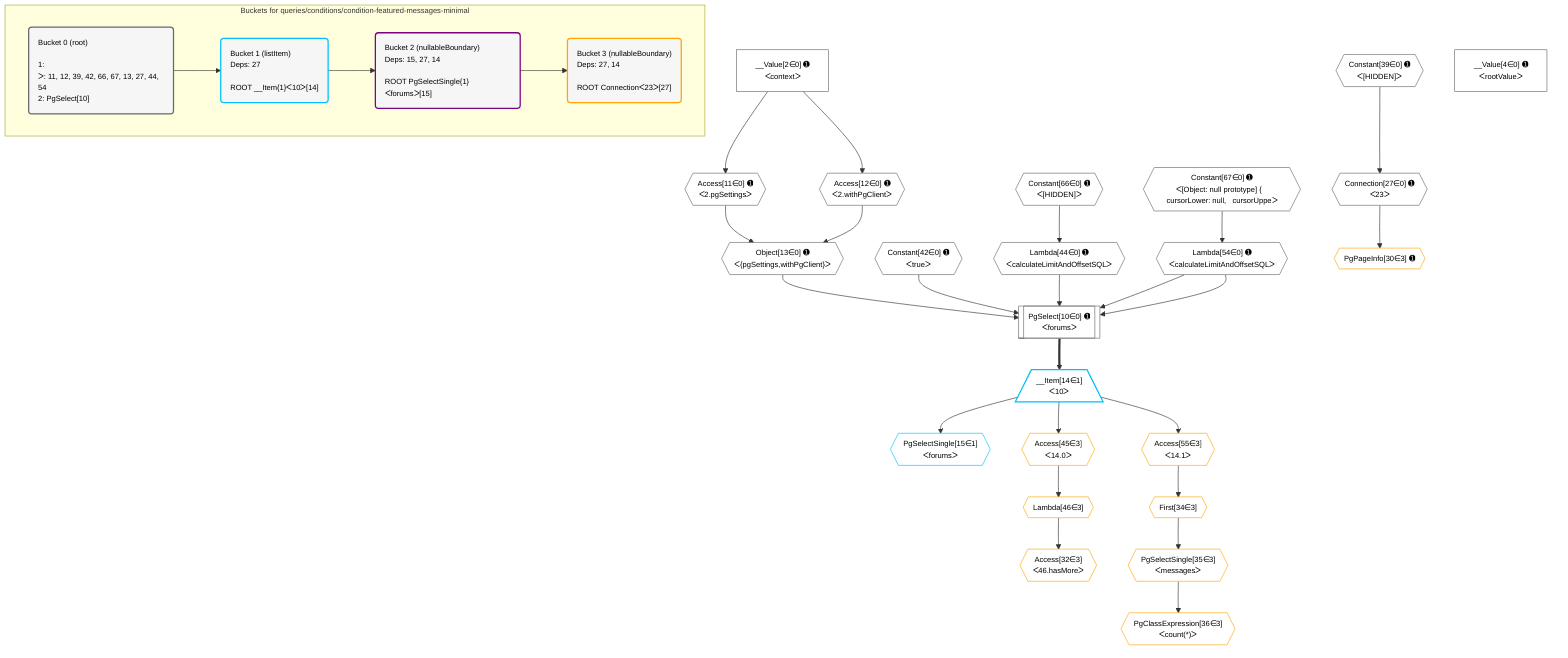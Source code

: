 %%{init: {'themeVariables': { 'fontSize': '12px'}}}%%
graph TD
    classDef path fill:#eee,stroke:#000,color:#000
    classDef plan fill:#fff,stroke-width:1px,color:#000
    classDef itemplan fill:#fff,stroke-width:2px,color:#000
    classDef unbatchedplan fill:#dff,stroke-width:1px,color:#000
    classDef sideeffectplan fill:#fcc,stroke-width:2px,color:#000
    classDef bucket fill:#f6f6f6,color:#000,stroke-width:2px,text-align:left


    %% plan dependencies
    PgSelect10[["PgSelect[10∈0] ➊<br />ᐸforumsᐳ"]]:::plan
    Object13{{"Object[13∈0] ➊<br />ᐸ{pgSettings,withPgClient}ᐳ"}}:::plan
    Constant42{{"Constant[42∈0] ➊<br />ᐸtrueᐳ"}}:::plan
    Lambda44{{"Lambda[44∈0] ➊<br />ᐸcalculateLimitAndOffsetSQLᐳ"}}:::plan
    Lambda54{{"Lambda[54∈0] ➊<br />ᐸcalculateLimitAndOffsetSQLᐳ"}}:::plan
    Object13 & Constant42 & Lambda44 & Lambda54 & Lambda54 --> PgSelect10
    Access11{{"Access[11∈0] ➊<br />ᐸ2.pgSettingsᐳ"}}:::plan
    Access12{{"Access[12∈0] ➊<br />ᐸ2.withPgClientᐳ"}}:::plan
    Access11 & Access12 --> Object13
    __Value2["__Value[2∈0] ➊<br />ᐸcontextᐳ"]:::plan
    __Value2 --> Access11
    __Value2 --> Access12
    Connection27{{"Connection[27∈0] ➊<br />ᐸ23ᐳ"}}:::plan
    Constant39{{"Constant[39∈0] ➊<br />ᐸ[HIDDEN]ᐳ"}}:::plan
    Constant39 --> Connection27
    Constant66{{"Constant[66∈0] ➊<br />ᐸ[HIDDEN]ᐳ"}}:::plan
    Constant66 --> Lambda44
    Constant67{{"Constant[67∈0] ➊<br />ᐸ[Object: null prototype] {   cursorLower: null,   cursorUppeᐳ"}}:::plan
    Constant67 --> Lambda54
    __Value4["__Value[4∈0] ➊<br />ᐸrootValueᐳ"]:::plan
    __Item14[/"__Item[14∈1]<br />ᐸ10ᐳ"\]:::itemplan
    PgSelect10 ==> __Item14
    PgSelectSingle15{{"PgSelectSingle[15∈1]<br />ᐸforumsᐳ"}}:::plan
    __Item14 --> PgSelectSingle15
    PgPageInfo30{{"PgPageInfo[30∈3] ➊"}}:::plan
    Connection27 --> PgPageInfo30
    Access32{{"Access[32∈3]<br />ᐸ46.hasMoreᐳ"}}:::plan
    Lambda46{{"Lambda[46∈3]"}}:::plan
    Lambda46 --> Access32
    First34{{"First[34∈3]"}}:::plan
    Access55{{"Access[55∈3]<br />ᐸ14.1ᐳ"}}:::plan
    Access55 --> First34
    PgSelectSingle35{{"PgSelectSingle[35∈3]<br />ᐸmessagesᐳ"}}:::plan
    First34 --> PgSelectSingle35
    PgClassExpression36{{"PgClassExpression[36∈3]<br />ᐸcount(*)ᐳ"}}:::plan
    PgSelectSingle35 --> PgClassExpression36
    Access45{{"Access[45∈3]<br />ᐸ14.0ᐳ"}}:::plan
    __Item14 --> Access45
    Access45 --> Lambda46
    __Item14 --> Access55

    %% define steps

    subgraph "Buckets for queries/conditions/condition-featured-messages-minimal"
    Bucket0("Bucket 0 (root)<br /><br />1: <br />ᐳ: 11, 12, 39, 42, 66, 67, 13, 27, 44, 54<br />2: PgSelect[10]"):::bucket
    classDef bucket0 stroke:#696969
    class Bucket0,__Value2,__Value4,PgSelect10,Access11,Access12,Object13,Connection27,Constant39,Constant42,Lambda44,Lambda54,Constant66,Constant67 bucket0
    Bucket1("Bucket 1 (listItem)<br />Deps: 27<br /><br />ROOT __Item{1}ᐸ10ᐳ[14]"):::bucket
    classDef bucket1 stroke:#00bfff
    class Bucket1,__Item14,PgSelectSingle15 bucket1
    Bucket2("Bucket 2 (nullableBoundary)<br />Deps: 15, 27, 14<br /><br />ROOT PgSelectSingle{1}ᐸforumsᐳ[15]"):::bucket
    classDef bucket2 stroke:#7f007f
    class Bucket2 bucket2
    Bucket3("Bucket 3 (nullableBoundary)<br />Deps: 27, 14<br /><br />ROOT Connectionᐸ23ᐳ[27]"):::bucket
    classDef bucket3 stroke:#ffa500
    class Bucket3,PgPageInfo30,Access32,First34,PgSelectSingle35,PgClassExpression36,Access45,Lambda46,Access55 bucket3
    Bucket0 --> Bucket1
    Bucket1 --> Bucket2
    Bucket2 --> Bucket3
    end